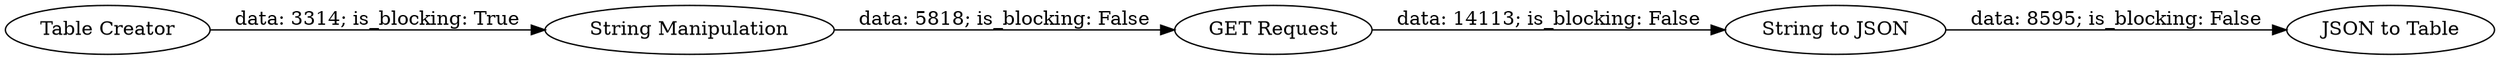 digraph {
	"4639552719101436815_35" [label="Table Creator"]
	"4639552719101436815_38" [label="String Manipulation"]
	"4639552719101436815_39" [label="JSON to Table"]
	"4639552719101436815_41" [label="String to JSON"]
	"4639552719101436815_40" [label="GET Request"]
	"4639552719101436815_35" -> "4639552719101436815_38" [label="data: 3314; is_blocking: True"]
	"4639552719101436815_41" -> "4639552719101436815_39" [label="data: 8595; is_blocking: False"]
	"4639552719101436815_38" -> "4639552719101436815_40" [label="data: 5818; is_blocking: False"]
	"4639552719101436815_40" -> "4639552719101436815_41" [label="data: 14113; is_blocking: False"]
	rankdir=LR
}
